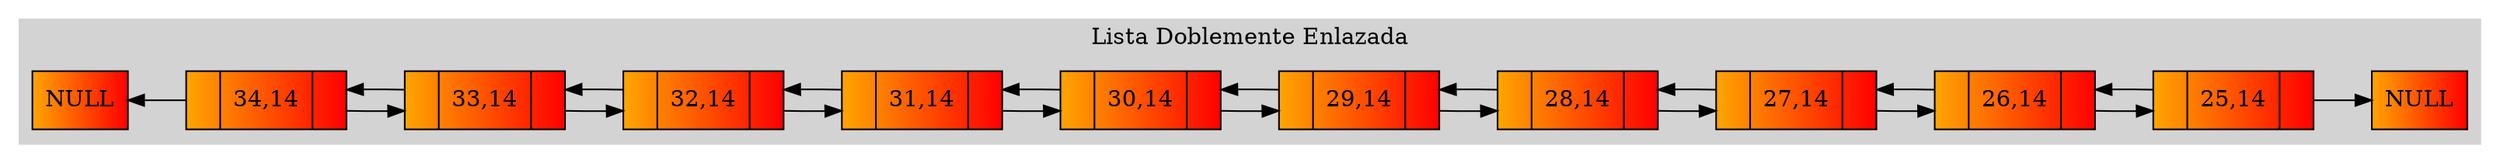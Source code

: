 digraph{
rankdir=LR;
labelloc="t";
subgraph cluster_0{
style=filled;
color = lightgrey;
node[shape=record];
NodoPN[label="NULL"style = filled, fillcolor = "orange:red"];
Nodo34C14[label="{ |34,14| }"style = filled, fillcolor = "orange:red"];
Nodo33C14[label="{ |33,14| }"style = filled, fillcolor = "orange:red"];
Nodo32C14[label="{ |32,14| }"style = filled, fillcolor = "orange:red"];
Nodo31C14[label="{ |31,14| }"style = filled, fillcolor = "orange:red"];
Nodo30C14[label="{ |30,14| }"style = filled, fillcolor = "orange:red"];
Nodo29C14[label="{ |29,14| }"style = filled, fillcolor = "orange:red"];
Nodo28C14[label="{ |28,14| }"style = filled, fillcolor = "orange:red"];
Nodo27C14[label="{ |27,14| }"style = filled, fillcolor = "orange:red"];
Nodo26C14[label="{ |26,14| }"style = filled, fillcolor = "orange:red"];
Nodo25C14[label="{ |25,14| }"style = filled, fillcolor = "orange:red"];
NodoUN[label="NULL"style = filled, fillcolor = "orange:red"];
NodoPN->Nodo34C14[dir=back];
Nodo34C14->Nodo33C14;
Nodo33C14->Nodo34C14;
Nodo33C14->Nodo32C14;
Nodo32C14->Nodo33C14;
Nodo32C14->Nodo31C14;
Nodo31C14->Nodo32C14;
Nodo31C14->Nodo30C14;
Nodo30C14->Nodo31C14;
Nodo30C14->Nodo29C14;
Nodo29C14->Nodo30C14;
Nodo29C14->Nodo28C14;
Nodo28C14->Nodo29C14;
Nodo28C14->Nodo27C14;
Nodo27C14->Nodo28C14;
Nodo27C14->Nodo26C14;
Nodo26C14->Nodo27C14;
Nodo26C14->Nodo25C14;
Nodo25C14->Nodo26C14;
Nodo25C14->NodoUN;
label = "Lista Doblemente Enlazada";
}
}
